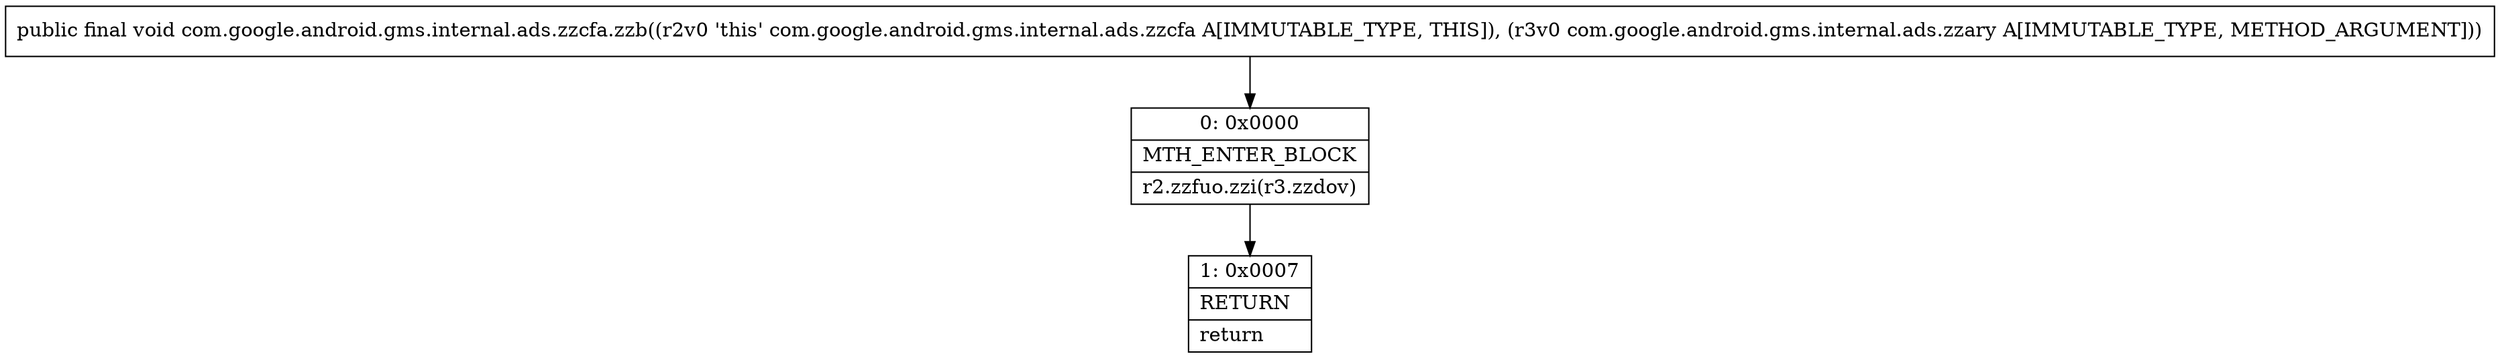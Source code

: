 digraph "CFG forcom.google.android.gms.internal.ads.zzcfa.zzb(Lcom\/google\/android\/gms\/internal\/ads\/zzary;)V" {
Node_0 [shape=record,label="{0\:\ 0x0000|MTH_ENTER_BLOCK\l|r2.zzfuo.zzi(r3.zzdov)\l}"];
Node_1 [shape=record,label="{1\:\ 0x0007|RETURN\l|return\l}"];
MethodNode[shape=record,label="{public final void com.google.android.gms.internal.ads.zzcfa.zzb((r2v0 'this' com.google.android.gms.internal.ads.zzcfa A[IMMUTABLE_TYPE, THIS]), (r3v0 com.google.android.gms.internal.ads.zzary A[IMMUTABLE_TYPE, METHOD_ARGUMENT])) }"];
MethodNode -> Node_0;
Node_0 -> Node_1;
}

